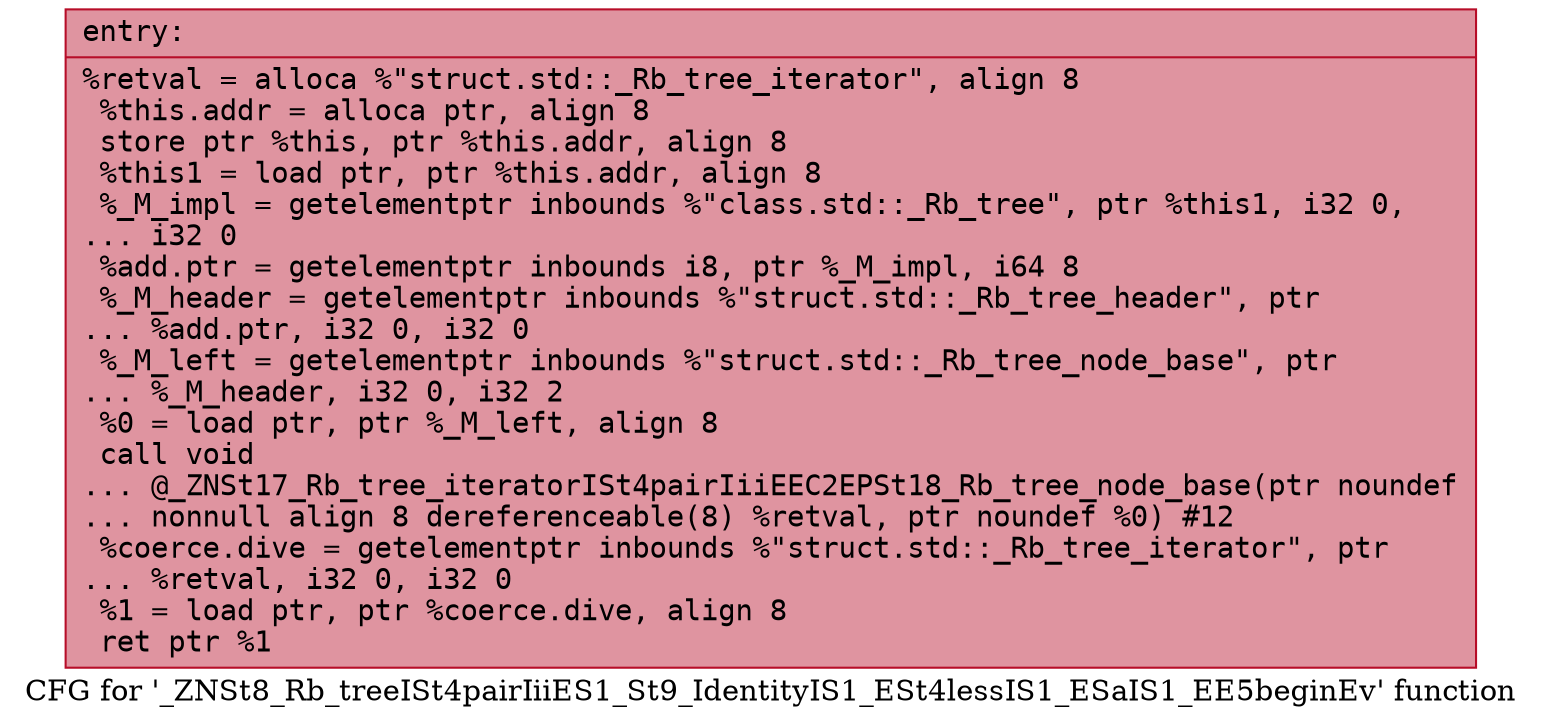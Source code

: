 digraph "CFG for '_ZNSt8_Rb_treeISt4pairIiiES1_St9_IdentityIS1_ESt4lessIS1_ESaIS1_EE5beginEv' function" {
	label="CFG for '_ZNSt8_Rb_treeISt4pairIiiES1_St9_IdentityIS1_ESt4lessIS1_ESaIS1_EE5beginEv' function";

	Node0x55579ce19f80 [shape=record,color="#b70d28ff", style=filled, fillcolor="#b70d2870" fontname="Courier",label="{entry:\l|  %retval = alloca %\"struct.std::_Rb_tree_iterator\", align 8\l  %this.addr = alloca ptr, align 8\l  store ptr %this, ptr %this.addr, align 8\l  %this1 = load ptr, ptr %this.addr, align 8\l  %_M_impl = getelementptr inbounds %\"class.std::_Rb_tree\", ptr %this1, i32 0,\l... i32 0\l  %add.ptr = getelementptr inbounds i8, ptr %_M_impl, i64 8\l  %_M_header = getelementptr inbounds %\"struct.std::_Rb_tree_header\", ptr\l... %add.ptr, i32 0, i32 0\l  %_M_left = getelementptr inbounds %\"struct.std::_Rb_tree_node_base\", ptr\l... %_M_header, i32 0, i32 2\l  %0 = load ptr, ptr %_M_left, align 8\l  call void\l... @_ZNSt17_Rb_tree_iteratorISt4pairIiiEEC2EPSt18_Rb_tree_node_base(ptr noundef\l... nonnull align 8 dereferenceable(8) %retval, ptr noundef %0) #12\l  %coerce.dive = getelementptr inbounds %\"struct.std::_Rb_tree_iterator\", ptr\l... %retval, i32 0, i32 0\l  %1 = load ptr, ptr %coerce.dive, align 8\l  ret ptr %1\l}"];
}
